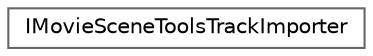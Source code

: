 digraph "Graphical Class Hierarchy"
{
 // INTERACTIVE_SVG=YES
 // LATEX_PDF_SIZE
  bgcolor="transparent";
  edge [fontname=Helvetica,fontsize=10,labelfontname=Helvetica,labelfontsize=10];
  node [fontname=Helvetica,fontsize=10,shape=box,height=0.2,width=0.4];
  rankdir="LR";
  Node0 [id="Node000000",label="IMovieSceneToolsTrackImporter",height=0.2,width=0.4,color="grey40", fillcolor="white", style="filled",URL="$d1/de7/classIMovieSceneToolsTrackImporter.html",tooltip=" "];
}
